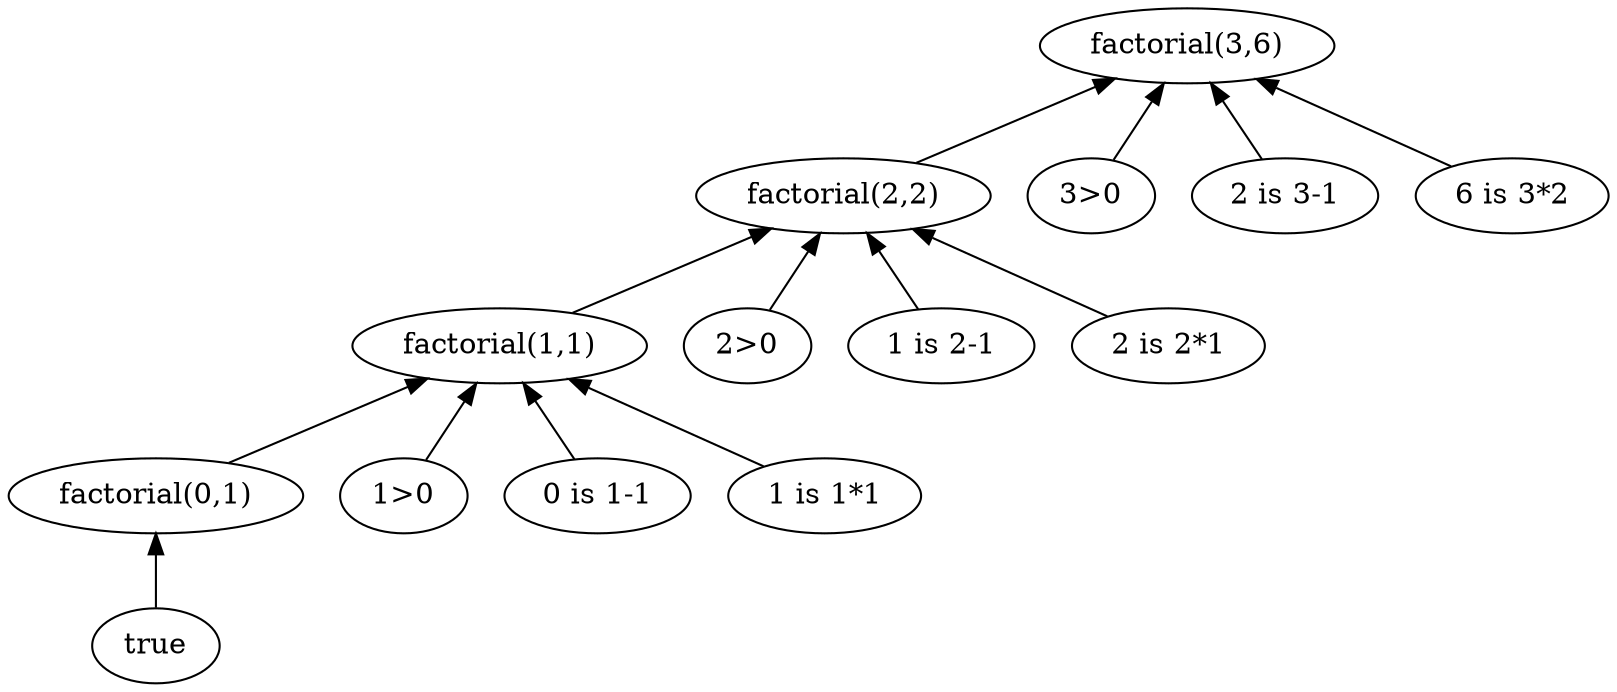 digraph {
layout=dot ;
graph[margin=0;ordering="out"];
rankdir=BT;

true -> "factorial(0,1)";

"3>0"->"factorial(3,6)";
"2 is 3-1"->"factorial(3,6)";
"factorial(2,2)"->"factorial(3,6)";
"6 is 3*2"->"factorial(3,6)";

"2>0"->"factorial(2,2)";
"1 is 2-1"->"factorial(2,2)";
"factorial(1,1)"->"factorial(2,2)";
"2 is 2*1"->"factorial(2,2)";

{rank=same;rankdir=LR; "1>0" "0 is 1-1" "factorial(0,1)" "1 is 1*1"}
"1>0"->"factorial(1,1)";
"0 is 1-1"->"factorial(1,1)";
"factorial(0,1)"->"factorial(1,1)";
"1 is 1*1"->"factorial(1,1)";

}
